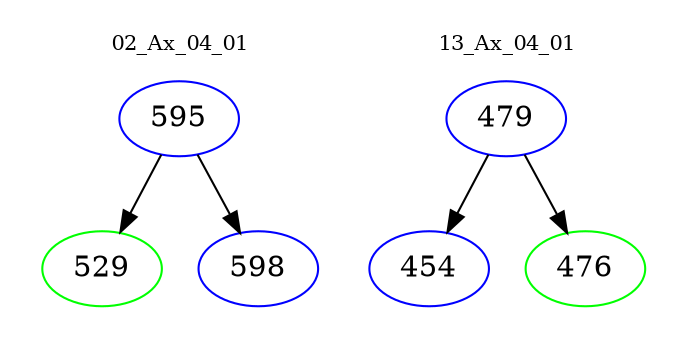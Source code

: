 digraph{
subgraph cluster_0 {
color = white
label = "02_Ax_04_01";
fontsize=10;
T0_595 [label="595", color="blue"]
T0_595 -> T0_529 [color="black"]
T0_529 [label="529", color="green"]
T0_595 -> T0_598 [color="black"]
T0_598 [label="598", color="blue"]
}
subgraph cluster_1 {
color = white
label = "13_Ax_04_01";
fontsize=10;
T1_479 [label="479", color="blue"]
T1_479 -> T1_454 [color="black"]
T1_454 [label="454", color="blue"]
T1_479 -> T1_476 [color="black"]
T1_476 [label="476", color="green"]
}
}
